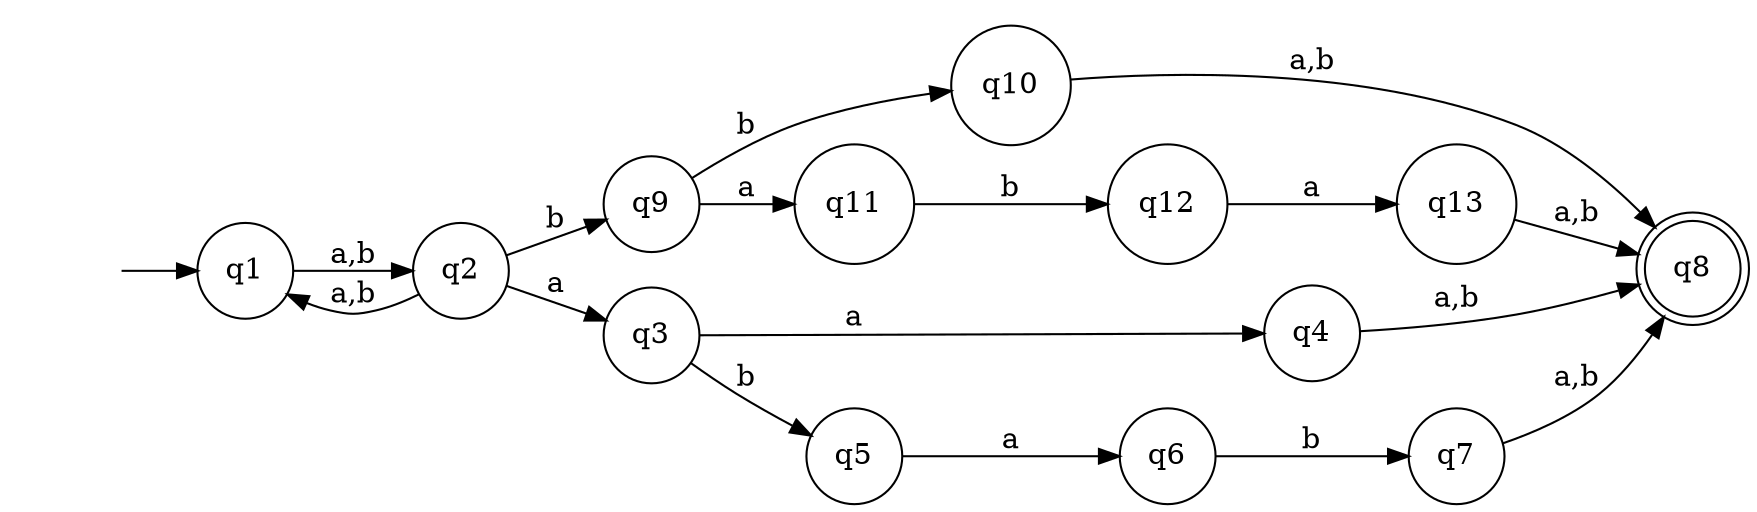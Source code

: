 digraph finite_state_machine {
    rankdir=LR;

    node [shape = circle];  q1,q2, q4,q5, q6,q7,q9,q10,q11,q12,q13;
    node [shape = circle];  q3;
    node [shape = doublecircle];  q8;


    "" [shape = none];
    " " [shape = none];
    "  " [shape = none];
    "" -> q1;

    q1 -> q2 [label = "a,b"];
    q2 -> q1 [label = "a,b"];
    q2 -> q3 [label = "a"];
    q2 -> q9 [label = "b"];
    q3 -> q4 [label = "a"];
    q3 -> q5 [label = "b"];
    q5 -> q6 [label = "a"];
    q6 -> q7 [label = "b"];
    q7 -> q8 [label = "a,b"];
    q4 -> q8 [label = "a,b"];
    q9 -> q10 [label = "b"];
    q10 -> q8 [label = "a,b"];
    q9 -> q11 [label = "a"];
    q11 -> q12 [label = "b"];
    q12 -> q13 [label = "a"];
    q13 -> q8 [label = "a,b"];

}